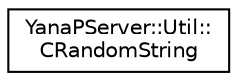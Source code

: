 digraph "クラス階層図"
{
  edge [fontname="Helvetica",fontsize="10",labelfontname="Helvetica",labelfontsize="10"];
  node [fontname="Helvetica",fontsize="10",shape=record];
  rankdir="LR";
  Node0 [label="YanaPServer::Util::\lCRandomString",height=0.2,width=0.4,color="black", fillcolor="white", style="filled",URL="$class_yana_p_server_1_1_util_1_1_c_random_string.html",tooltip="ランダム文字列 "];
}
